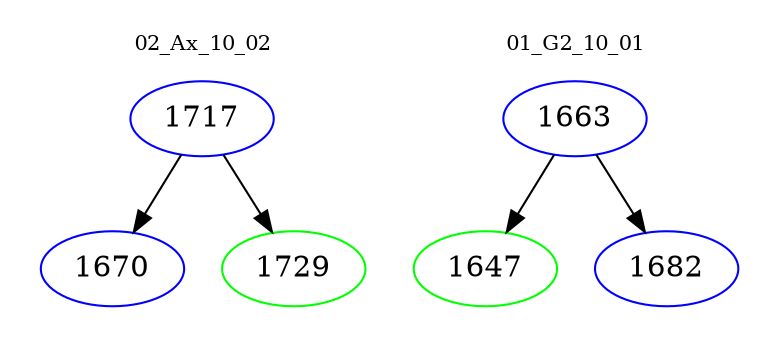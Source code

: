 digraph{
subgraph cluster_0 {
color = white
label = "02_Ax_10_02";
fontsize=10;
T0_1717 [label="1717", color="blue"]
T0_1717 -> T0_1670 [color="black"]
T0_1670 [label="1670", color="blue"]
T0_1717 -> T0_1729 [color="black"]
T0_1729 [label="1729", color="green"]
}
subgraph cluster_1 {
color = white
label = "01_G2_10_01";
fontsize=10;
T1_1663 [label="1663", color="blue"]
T1_1663 -> T1_1647 [color="black"]
T1_1647 [label="1647", color="green"]
T1_1663 -> T1_1682 [color="black"]
T1_1682 [label="1682", color="blue"]
}
}
